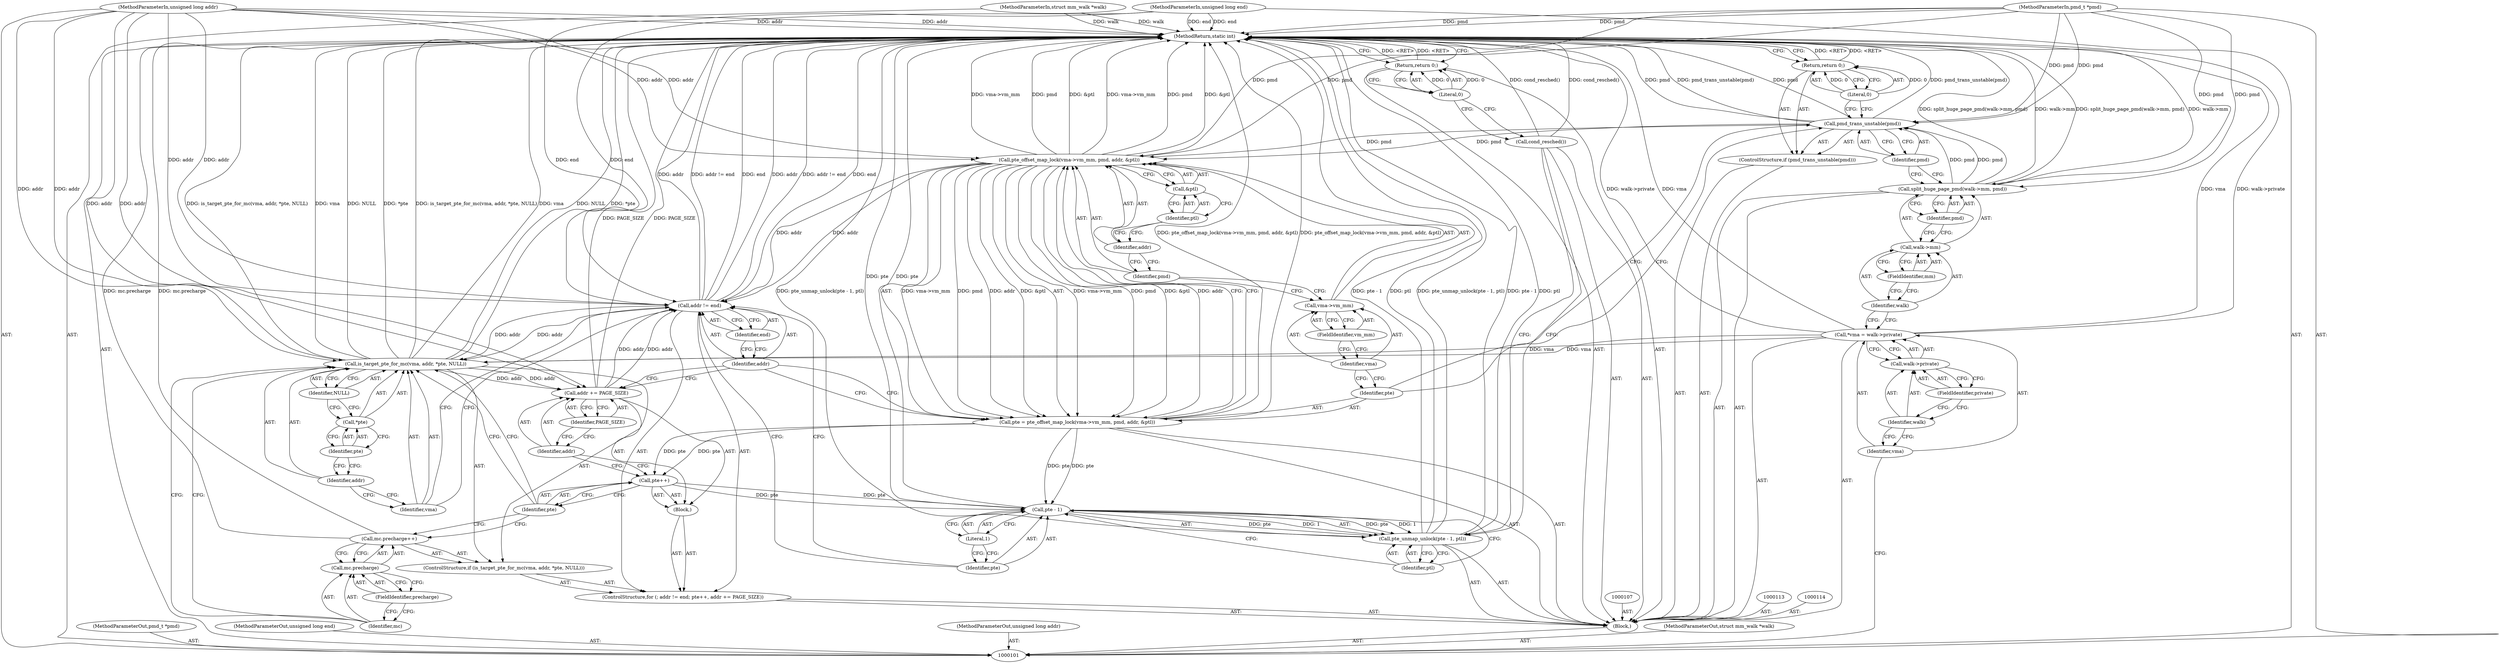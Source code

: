 digraph "0_linux_4a1d704194a441bf83c636004a479e01360ec850_4" {
"1000164" [label="(MethodReturn,static int)"];
"1000102" [label="(MethodParameterIn,pmd_t *pmd)"];
"1000249" [label="(MethodParameterOut,pmd_t *pmd)"];
"1000120" [label="(ControlStructure,if (pmd_trans_unstable(pmd)))"];
"1000122" [label="(Identifier,pmd)"];
"1000121" [label="(Call,pmd_trans_unstable(pmd))"];
"1000123" [label="(Return,return 0;)"];
"1000124" [label="(Literal,0)"];
"1000125" [label="(Call,pte = pte_offset_map_lock(vma->vm_mm, pmd, addr, &ptl))"];
"1000126" [label="(Identifier,pte)"];
"1000128" [label="(Call,vma->vm_mm)"];
"1000129" [label="(Identifier,vma)"];
"1000130" [label="(FieldIdentifier,vm_mm)"];
"1000131" [label="(Identifier,pmd)"];
"1000132" [label="(Identifier,addr)"];
"1000133" [label="(Call,&ptl)"];
"1000134" [label="(Identifier,ptl)"];
"1000127" [label="(Call,pte_offset_map_lock(vma->vm_mm, pmd, addr, &ptl))"];
"1000138" [label="(Identifier,end)"];
"1000135" [label="(ControlStructure,for (; addr != end; pte++, addr += PAGE_SIZE))"];
"1000139" [label="(Block,)"];
"1000140" [label="(Call,pte++)"];
"1000141" [label="(Identifier,pte)"];
"1000142" [label="(Call,addr += PAGE_SIZE)"];
"1000143" [label="(Identifier,addr)"];
"1000144" [label="(Identifier,PAGE_SIZE)"];
"1000136" [label="(Call,addr != end)"];
"1000137" [label="(Identifier,addr)"];
"1000145" [label="(ControlStructure,if (is_target_pte_for_mc(vma, addr, *pte, NULL)))"];
"1000147" [label="(Identifier,vma)"];
"1000148" [label="(Identifier,addr)"];
"1000149" [label="(Call,*pte)"];
"1000150" [label="(Identifier,pte)"];
"1000151" [label="(Identifier,NULL)"];
"1000146" [label="(Call,is_target_pte_for_mc(vma, addr, *pte, NULL))"];
"1000152" [label="(Call,mc.precharge++)"];
"1000153" [label="(Call,mc.precharge)"];
"1000154" [label="(Identifier,mc)"];
"1000155" [label="(FieldIdentifier,precharge)"];
"1000156" [label="(Call,pte_unmap_unlock(pte - 1, ptl))"];
"1000157" [label="(Call,pte - 1)"];
"1000158" [label="(Identifier,pte)"];
"1000159" [label="(Literal,1)"];
"1000160" [label="(Identifier,ptl)"];
"1000161" [label="(Call,cond_resched())"];
"1000104" [label="(MethodParameterIn,unsigned long end)"];
"1000251" [label="(MethodParameterOut,unsigned long end)"];
"1000103" [label="(MethodParameterIn,unsigned long addr)"];
"1000250" [label="(MethodParameterOut,unsigned long addr)"];
"1000162" [label="(Return,return 0;)"];
"1000163" [label="(Literal,0)"];
"1000105" [label="(MethodParameterIn,struct mm_walk *walk)"];
"1000252" [label="(MethodParameterOut,struct mm_walk *walk)"];
"1000106" [label="(Block,)"];
"1000108" [label="(Call,*vma = walk->private)"];
"1000109" [label="(Identifier,vma)"];
"1000110" [label="(Call,walk->private)"];
"1000111" [label="(Identifier,walk)"];
"1000112" [label="(FieldIdentifier,private)"];
"1000115" [label="(Call,split_huge_page_pmd(walk->mm, pmd))"];
"1000116" [label="(Call,walk->mm)"];
"1000117" [label="(Identifier,walk)"];
"1000118" [label="(FieldIdentifier,mm)"];
"1000119" [label="(Identifier,pmd)"];
"1000164" -> "1000101"  [label="AST: "];
"1000164" -> "1000123"  [label="CFG: "];
"1000164" -> "1000162"  [label="CFG: "];
"1000162" -> "1000164"  [label="DDG: <RET>"];
"1000146" -> "1000164"  [label="DDG: NULL"];
"1000146" -> "1000164"  [label="DDG: *pte"];
"1000146" -> "1000164"  [label="DDG: is_target_pte_for_mc(vma, addr, *pte, NULL)"];
"1000146" -> "1000164"  [label="DDG: vma"];
"1000156" -> "1000164"  [label="DDG: pte - 1"];
"1000156" -> "1000164"  [label="DDG: ptl"];
"1000156" -> "1000164"  [label="DDG: pte_unmap_unlock(pte - 1, ptl)"];
"1000104" -> "1000164"  [label="DDG: end"];
"1000105" -> "1000164"  [label="DDG: walk"];
"1000108" -> "1000164"  [label="DDG: walk->private"];
"1000108" -> "1000164"  [label="DDG: vma"];
"1000127" -> "1000164"  [label="DDG: pmd"];
"1000127" -> "1000164"  [label="DDG: &ptl"];
"1000127" -> "1000164"  [label="DDG: vma->vm_mm"];
"1000142" -> "1000164"  [label="DDG: PAGE_SIZE"];
"1000157" -> "1000164"  [label="DDG: pte"];
"1000103" -> "1000164"  [label="DDG: addr"];
"1000115" -> "1000164"  [label="DDG: split_huge_page_pmd(walk->mm, pmd)"];
"1000115" -> "1000164"  [label="DDG: walk->mm"];
"1000121" -> "1000164"  [label="DDG: pmd_trans_unstable(pmd)"];
"1000121" -> "1000164"  [label="DDG: pmd"];
"1000125" -> "1000164"  [label="DDG: pte_offset_map_lock(vma->vm_mm, pmd, addr, &ptl)"];
"1000152" -> "1000164"  [label="DDG: mc.precharge"];
"1000102" -> "1000164"  [label="DDG: pmd"];
"1000136" -> "1000164"  [label="DDG: addr != end"];
"1000136" -> "1000164"  [label="DDG: end"];
"1000136" -> "1000164"  [label="DDG: addr"];
"1000161" -> "1000164"  [label="DDG: cond_resched()"];
"1000123" -> "1000164"  [label="DDG: <RET>"];
"1000102" -> "1000101"  [label="AST: "];
"1000102" -> "1000164"  [label="DDG: pmd"];
"1000102" -> "1000115"  [label="DDG: pmd"];
"1000102" -> "1000121"  [label="DDG: pmd"];
"1000102" -> "1000127"  [label="DDG: pmd"];
"1000249" -> "1000101"  [label="AST: "];
"1000120" -> "1000106"  [label="AST: "];
"1000121" -> "1000120"  [label="AST: "];
"1000123" -> "1000120"  [label="AST: "];
"1000122" -> "1000121"  [label="AST: "];
"1000122" -> "1000115"  [label="CFG: "];
"1000121" -> "1000122"  [label="CFG: "];
"1000121" -> "1000120"  [label="AST: "];
"1000121" -> "1000122"  [label="CFG: "];
"1000122" -> "1000121"  [label="AST: "];
"1000124" -> "1000121"  [label="CFG: "];
"1000126" -> "1000121"  [label="CFG: "];
"1000121" -> "1000164"  [label="DDG: pmd_trans_unstable(pmd)"];
"1000121" -> "1000164"  [label="DDG: pmd"];
"1000115" -> "1000121"  [label="DDG: pmd"];
"1000102" -> "1000121"  [label="DDG: pmd"];
"1000121" -> "1000127"  [label="DDG: pmd"];
"1000123" -> "1000120"  [label="AST: "];
"1000123" -> "1000124"  [label="CFG: "];
"1000124" -> "1000123"  [label="AST: "];
"1000164" -> "1000123"  [label="CFG: "];
"1000123" -> "1000164"  [label="DDG: <RET>"];
"1000124" -> "1000123"  [label="DDG: 0"];
"1000124" -> "1000123"  [label="AST: "];
"1000124" -> "1000121"  [label="CFG: "];
"1000123" -> "1000124"  [label="CFG: "];
"1000124" -> "1000123"  [label="DDG: 0"];
"1000125" -> "1000106"  [label="AST: "];
"1000125" -> "1000127"  [label="CFG: "];
"1000126" -> "1000125"  [label="AST: "];
"1000127" -> "1000125"  [label="AST: "];
"1000137" -> "1000125"  [label="CFG: "];
"1000125" -> "1000164"  [label="DDG: pte_offset_map_lock(vma->vm_mm, pmd, addr, &ptl)"];
"1000127" -> "1000125"  [label="DDG: vma->vm_mm"];
"1000127" -> "1000125"  [label="DDG: pmd"];
"1000127" -> "1000125"  [label="DDG: addr"];
"1000127" -> "1000125"  [label="DDG: &ptl"];
"1000125" -> "1000140"  [label="DDG: pte"];
"1000125" -> "1000157"  [label="DDG: pte"];
"1000126" -> "1000125"  [label="AST: "];
"1000126" -> "1000121"  [label="CFG: "];
"1000129" -> "1000126"  [label="CFG: "];
"1000128" -> "1000127"  [label="AST: "];
"1000128" -> "1000130"  [label="CFG: "];
"1000129" -> "1000128"  [label="AST: "];
"1000130" -> "1000128"  [label="AST: "];
"1000131" -> "1000128"  [label="CFG: "];
"1000129" -> "1000128"  [label="AST: "];
"1000129" -> "1000126"  [label="CFG: "];
"1000130" -> "1000129"  [label="CFG: "];
"1000130" -> "1000128"  [label="AST: "];
"1000130" -> "1000129"  [label="CFG: "];
"1000128" -> "1000130"  [label="CFG: "];
"1000131" -> "1000127"  [label="AST: "];
"1000131" -> "1000128"  [label="CFG: "];
"1000132" -> "1000131"  [label="CFG: "];
"1000132" -> "1000127"  [label="AST: "];
"1000132" -> "1000131"  [label="CFG: "];
"1000134" -> "1000132"  [label="CFG: "];
"1000133" -> "1000127"  [label="AST: "];
"1000133" -> "1000134"  [label="CFG: "];
"1000134" -> "1000133"  [label="AST: "];
"1000127" -> "1000133"  [label="CFG: "];
"1000134" -> "1000133"  [label="AST: "];
"1000134" -> "1000132"  [label="CFG: "];
"1000133" -> "1000134"  [label="CFG: "];
"1000127" -> "1000125"  [label="AST: "];
"1000127" -> "1000133"  [label="CFG: "];
"1000128" -> "1000127"  [label="AST: "];
"1000131" -> "1000127"  [label="AST: "];
"1000132" -> "1000127"  [label="AST: "];
"1000133" -> "1000127"  [label="AST: "];
"1000125" -> "1000127"  [label="CFG: "];
"1000127" -> "1000164"  [label="DDG: pmd"];
"1000127" -> "1000164"  [label="DDG: &ptl"];
"1000127" -> "1000164"  [label="DDG: vma->vm_mm"];
"1000127" -> "1000125"  [label="DDG: vma->vm_mm"];
"1000127" -> "1000125"  [label="DDG: pmd"];
"1000127" -> "1000125"  [label="DDG: addr"];
"1000127" -> "1000125"  [label="DDG: &ptl"];
"1000121" -> "1000127"  [label="DDG: pmd"];
"1000102" -> "1000127"  [label="DDG: pmd"];
"1000103" -> "1000127"  [label="DDG: addr"];
"1000127" -> "1000136"  [label="DDG: addr"];
"1000138" -> "1000136"  [label="AST: "];
"1000138" -> "1000137"  [label="CFG: "];
"1000136" -> "1000138"  [label="CFG: "];
"1000135" -> "1000106"  [label="AST: "];
"1000136" -> "1000135"  [label="AST: "];
"1000139" -> "1000135"  [label="AST: "];
"1000145" -> "1000135"  [label="AST: "];
"1000139" -> "1000135"  [label="AST: "];
"1000140" -> "1000139"  [label="AST: "];
"1000142" -> "1000139"  [label="AST: "];
"1000140" -> "1000139"  [label="AST: "];
"1000140" -> "1000141"  [label="CFG: "];
"1000141" -> "1000140"  [label="AST: "];
"1000143" -> "1000140"  [label="CFG: "];
"1000125" -> "1000140"  [label="DDG: pte"];
"1000140" -> "1000157"  [label="DDG: pte"];
"1000141" -> "1000140"  [label="AST: "];
"1000141" -> "1000152"  [label="CFG: "];
"1000141" -> "1000146"  [label="CFG: "];
"1000140" -> "1000141"  [label="CFG: "];
"1000142" -> "1000139"  [label="AST: "];
"1000142" -> "1000144"  [label="CFG: "];
"1000143" -> "1000142"  [label="AST: "];
"1000144" -> "1000142"  [label="AST: "];
"1000137" -> "1000142"  [label="CFG: "];
"1000142" -> "1000164"  [label="DDG: PAGE_SIZE"];
"1000142" -> "1000136"  [label="DDG: addr"];
"1000146" -> "1000142"  [label="DDG: addr"];
"1000103" -> "1000142"  [label="DDG: addr"];
"1000143" -> "1000142"  [label="AST: "];
"1000143" -> "1000140"  [label="CFG: "];
"1000144" -> "1000143"  [label="CFG: "];
"1000144" -> "1000142"  [label="AST: "];
"1000144" -> "1000143"  [label="CFG: "];
"1000142" -> "1000144"  [label="CFG: "];
"1000136" -> "1000135"  [label="AST: "];
"1000136" -> "1000138"  [label="CFG: "];
"1000137" -> "1000136"  [label="AST: "];
"1000138" -> "1000136"  [label="AST: "];
"1000147" -> "1000136"  [label="CFG: "];
"1000158" -> "1000136"  [label="CFG: "];
"1000136" -> "1000164"  [label="DDG: addr != end"];
"1000136" -> "1000164"  [label="DDG: end"];
"1000136" -> "1000164"  [label="DDG: addr"];
"1000127" -> "1000136"  [label="DDG: addr"];
"1000142" -> "1000136"  [label="DDG: addr"];
"1000103" -> "1000136"  [label="DDG: addr"];
"1000104" -> "1000136"  [label="DDG: end"];
"1000136" -> "1000146"  [label="DDG: addr"];
"1000137" -> "1000136"  [label="AST: "];
"1000137" -> "1000142"  [label="CFG: "];
"1000137" -> "1000125"  [label="CFG: "];
"1000138" -> "1000137"  [label="CFG: "];
"1000145" -> "1000135"  [label="AST: "];
"1000146" -> "1000145"  [label="AST: "];
"1000152" -> "1000145"  [label="AST: "];
"1000147" -> "1000146"  [label="AST: "];
"1000147" -> "1000136"  [label="CFG: "];
"1000148" -> "1000147"  [label="CFG: "];
"1000148" -> "1000146"  [label="AST: "];
"1000148" -> "1000147"  [label="CFG: "];
"1000150" -> "1000148"  [label="CFG: "];
"1000149" -> "1000146"  [label="AST: "];
"1000149" -> "1000150"  [label="CFG: "];
"1000150" -> "1000149"  [label="AST: "];
"1000151" -> "1000149"  [label="CFG: "];
"1000150" -> "1000149"  [label="AST: "];
"1000150" -> "1000148"  [label="CFG: "];
"1000149" -> "1000150"  [label="CFG: "];
"1000151" -> "1000146"  [label="AST: "];
"1000151" -> "1000149"  [label="CFG: "];
"1000146" -> "1000151"  [label="CFG: "];
"1000146" -> "1000145"  [label="AST: "];
"1000146" -> "1000151"  [label="CFG: "];
"1000147" -> "1000146"  [label="AST: "];
"1000148" -> "1000146"  [label="AST: "];
"1000149" -> "1000146"  [label="AST: "];
"1000151" -> "1000146"  [label="AST: "];
"1000154" -> "1000146"  [label="CFG: "];
"1000141" -> "1000146"  [label="CFG: "];
"1000146" -> "1000164"  [label="DDG: NULL"];
"1000146" -> "1000164"  [label="DDG: *pte"];
"1000146" -> "1000164"  [label="DDG: is_target_pte_for_mc(vma, addr, *pte, NULL)"];
"1000146" -> "1000164"  [label="DDG: vma"];
"1000146" -> "1000142"  [label="DDG: addr"];
"1000108" -> "1000146"  [label="DDG: vma"];
"1000136" -> "1000146"  [label="DDG: addr"];
"1000103" -> "1000146"  [label="DDG: addr"];
"1000152" -> "1000145"  [label="AST: "];
"1000152" -> "1000153"  [label="CFG: "];
"1000153" -> "1000152"  [label="AST: "];
"1000141" -> "1000152"  [label="CFG: "];
"1000152" -> "1000164"  [label="DDG: mc.precharge"];
"1000153" -> "1000152"  [label="AST: "];
"1000153" -> "1000155"  [label="CFG: "];
"1000154" -> "1000153"  [label="AST: "];
"1000155" -> "1000153"  [label="AST: "];
"1000152" -> "1000153"  [label="CFG: "];
"1000154" -> "1000153"  [label="AST: "];
"1000154" -> "1000146"  [label="CFG: "];
"1000155" -> "1000154"  [label="CFG: "];
"1000155" -> "1000153"  [label="AST: "];
"1000155" -> "1000154"  [label="CFG: "];
"1000153" -> "1000155"  [label="CFG: "];
"1000156" -> "1000106"  [label="AST: "];
"1000156" -> "1000160"  [label="CFG: "];
"1000157" -> "1000156"  [label="AST: "];
"1000160" -> "1000156"  [label="AST: "];
"1000161" -> "1000156"  [label="CFG: "];
"1000156" -> "1000164"  [label="DDG: pte - 1"];
"1000156" -> "1000164"  [label="DDG: ptl"];
"1000156" -> "1000164"  [label="DDG: pte_unmap_unlock(pte - 1, ptl)"];
"1000157" -> "1000156"  [label="DDG: pte"];
"1000157" -> "1000156"  [label="DDG: 1"];
"1000157" -> "1000156"  [label="AST: "];
"1000157" -> "1000159"  [label="CFG: "];
"1000158" -> "1000157"  [label="AST: "];
"1000159" -> "1000157"  [label="AST: "];
"1000160" -> "1000157"  [label="CFG: "];
"1000157" -> "1000164"  [label="DDG: pte"];
"1000157" -> "1000156"  [label="DDG: pte"];
"1000157" -> "1000156"  [label="DDG: 1"];
"1000125" -> "1000157"  [label="DDG: pte"];
"1000140" -> "1000157"  [label="DDG: pte"];
"1000158" -> "1000157"  [label="AST: "];
"1000158" -> "1000136"  [label="CFG: "];
"1000159" -> "1000158"  [label="CFG: "];
"1000159" -> "1000157"  [label="AST: "];
"1000159" -> "1000158"  [label="CFG: "];
"1000157" -> "1000159"  [label="CFG: "];
"1000160" -> "1000156"  [label="AST: "];
"1000160" -> "1000157"  [label="CFG: "];
"1000156" -> "1000160"  [label="CFG: "];
"1000161" -> "1000106"  [label="AST: "];
"1000161" -> "1000156"  [label="CFG: "];
"1000163" -> "1000161"  [label="CFG: "];
"1000161" -> "1000164"  [label="DDG: cond_resched()"];
"1000104" -> "1000101"  [label="AST: "];
"1000104" -> "1000164"  [label="DDG: end"];
"1000104" -> "1000136"  [label="DDG: end"];
"1000251" -> "1000101"  [label="AST: "];
"1000103" -> "1000101"  [label="AST: "];
"1000103" -> "1000164"  [label="DDG: addr"];
"1000103" -> "1000127"  [label="DDG: addr"];
"1000103" -> "1000136"  [label="DDG: addr"];
"1000103" -> "1000142"  [label="DDG: addr"];
"1000103" -> "1000146"  [label="DDG: addr"];
"1000250" -> "1000101"  [label="AST: "];
"1000162" -> "1000106"  [label="AST: "];
"1000162" -> "1000163"  [label="CFG: "];
"1000163" -> "1000162"  [label="AST: "];
"1000164" -> "1000162"  [label="CFG: "];
"1000162" -> "1000164"  [label="DDG: <RET>"];
"1000163" -> "1000162"  [label="DDG: 0"];
"1000163" -> "1000162"  [label="AST: "];
"1000163" -> "1000161"  [label="CFG: "];
"1000162" -> "1000163"  [label="CFG: "];
"1000163" -> "1000162"  [label="DDG: 0"];
"1000105" -> "1000101"  [label="AST: "];
"1000105" -> "1000164"  [label="DDG: walk"];
"1000252" -> "1000101"  [label="AST: "];
"1000106" -> "1000101"  [label="AST: "];
"1000107" -> "1000106"  [label="AST: "];
"1000108" -> "1000106"  [label="AST: "];
"1000113" -> "1000106"  [label="AST: "];
"1000114" -> "1000106"  [label="AST: "];
"1000115" -> "1000106"  [label="AST: "];
"1000120" -> "1000106"  [label="AST: "];
"1000125" -> "1000106"  [label="AST: "];
"1000135" -> "1000106"  [label="AST: "];
"1000156" -> "1000106"  [label="AST: "];
"1000161" -> "1000106"  [label="AST: "];
"1000162" -> "1000106"  [label="AST: "];
"1000108" -> "1000106"  [label="AST: "];
"1000108" -> "1000110"  [label="CFG: "];
"1000109" -> "1000108"  [label="AST: "];
"1000110" -> "1000108"  [label="AST: "];
"1000117" -> "1000108"  [label="CFG: "];
"1000108" -> "1000164"  [label="DDG: walk->private"];
"1000108" -> "1000164"  [label="DDG: vma"];
"1000108" -> "1000146"  [label="DDG: vma"];
"1000109" -> "1000108"  [label="AST: "];
"1000109" -> "1000101"  [label="CFG: "];
"1000111" -> "1000109"  [label="CFG: "];
"1000110" -> "1000108"  [label="AST: "];
"1000110" -> "1000112"  [label="CFG: "];
"1000111" -> "1000110"  [label="AST: "];
"1000112" -> "1000110"  [label="AST: "];
"1000108" -> "1000110"  [label="CFG: "];
"1000111" -> "1000110"  [label="AST: "];
"1000111" -> "1000109"  [label="CFG: "];
"1000112" -> "1000111"  [label="CFG: "];
"1000112" -> "1000110"  [label="AST: "];
"1000112" -> "1000111"  [label="CFG: "];
"1000110" -> "1000112"  [label="CFG: "];
"1000115" -> "1000106"  [label="AST: "];
"1000115" -> "1000119"  [label="CFG: "];
"1000116" -> "1000115"  [label="AST: "];
"1000119" -> "1000115"  [label="AST: "];
"1000122" -> "1000115"  [label="CFG: "];
"1000115" -> "1000164"  [label="DDG: split_huge_page_pmd(walk->mm, pmd)"];
"1000115" -> "1000164"  [label="DDG: walk->mm"];
"1000102" -> "1000115"  [label="DDG: pmd"];
"1000115" -> "1000121"  [label="DDG: pmd"];
"1000116" -> "1000115"  [label="AST: "];
"1000116" -> "1000118"  [label="CFG: "];
"1000117" -> "1000116"  [label="AST: "];
"1000118" -> "1000116"  [label="AST: "];
"1000119" -> "1000116"  [label="CFG: "];
"1000117" -> "1000116"  [label="AST: "];
"1000117" -> "1000108"  [label="CFG: "];
"1000118" -> "1000117"  [label="CFG: "];
"1000118" -> "1000116"  [label="AST: "];
"1000118" -> "1000117"  [label="CFG: "];
"1000116" -> "1000118"  [label="CFG: "];
"1000119" -> "1000115"  [label="AST: "];
"1000119" -> "1000116"  [label="CFG: "];
"1000115" -> "1000119"  [label="CFG: "];
}
